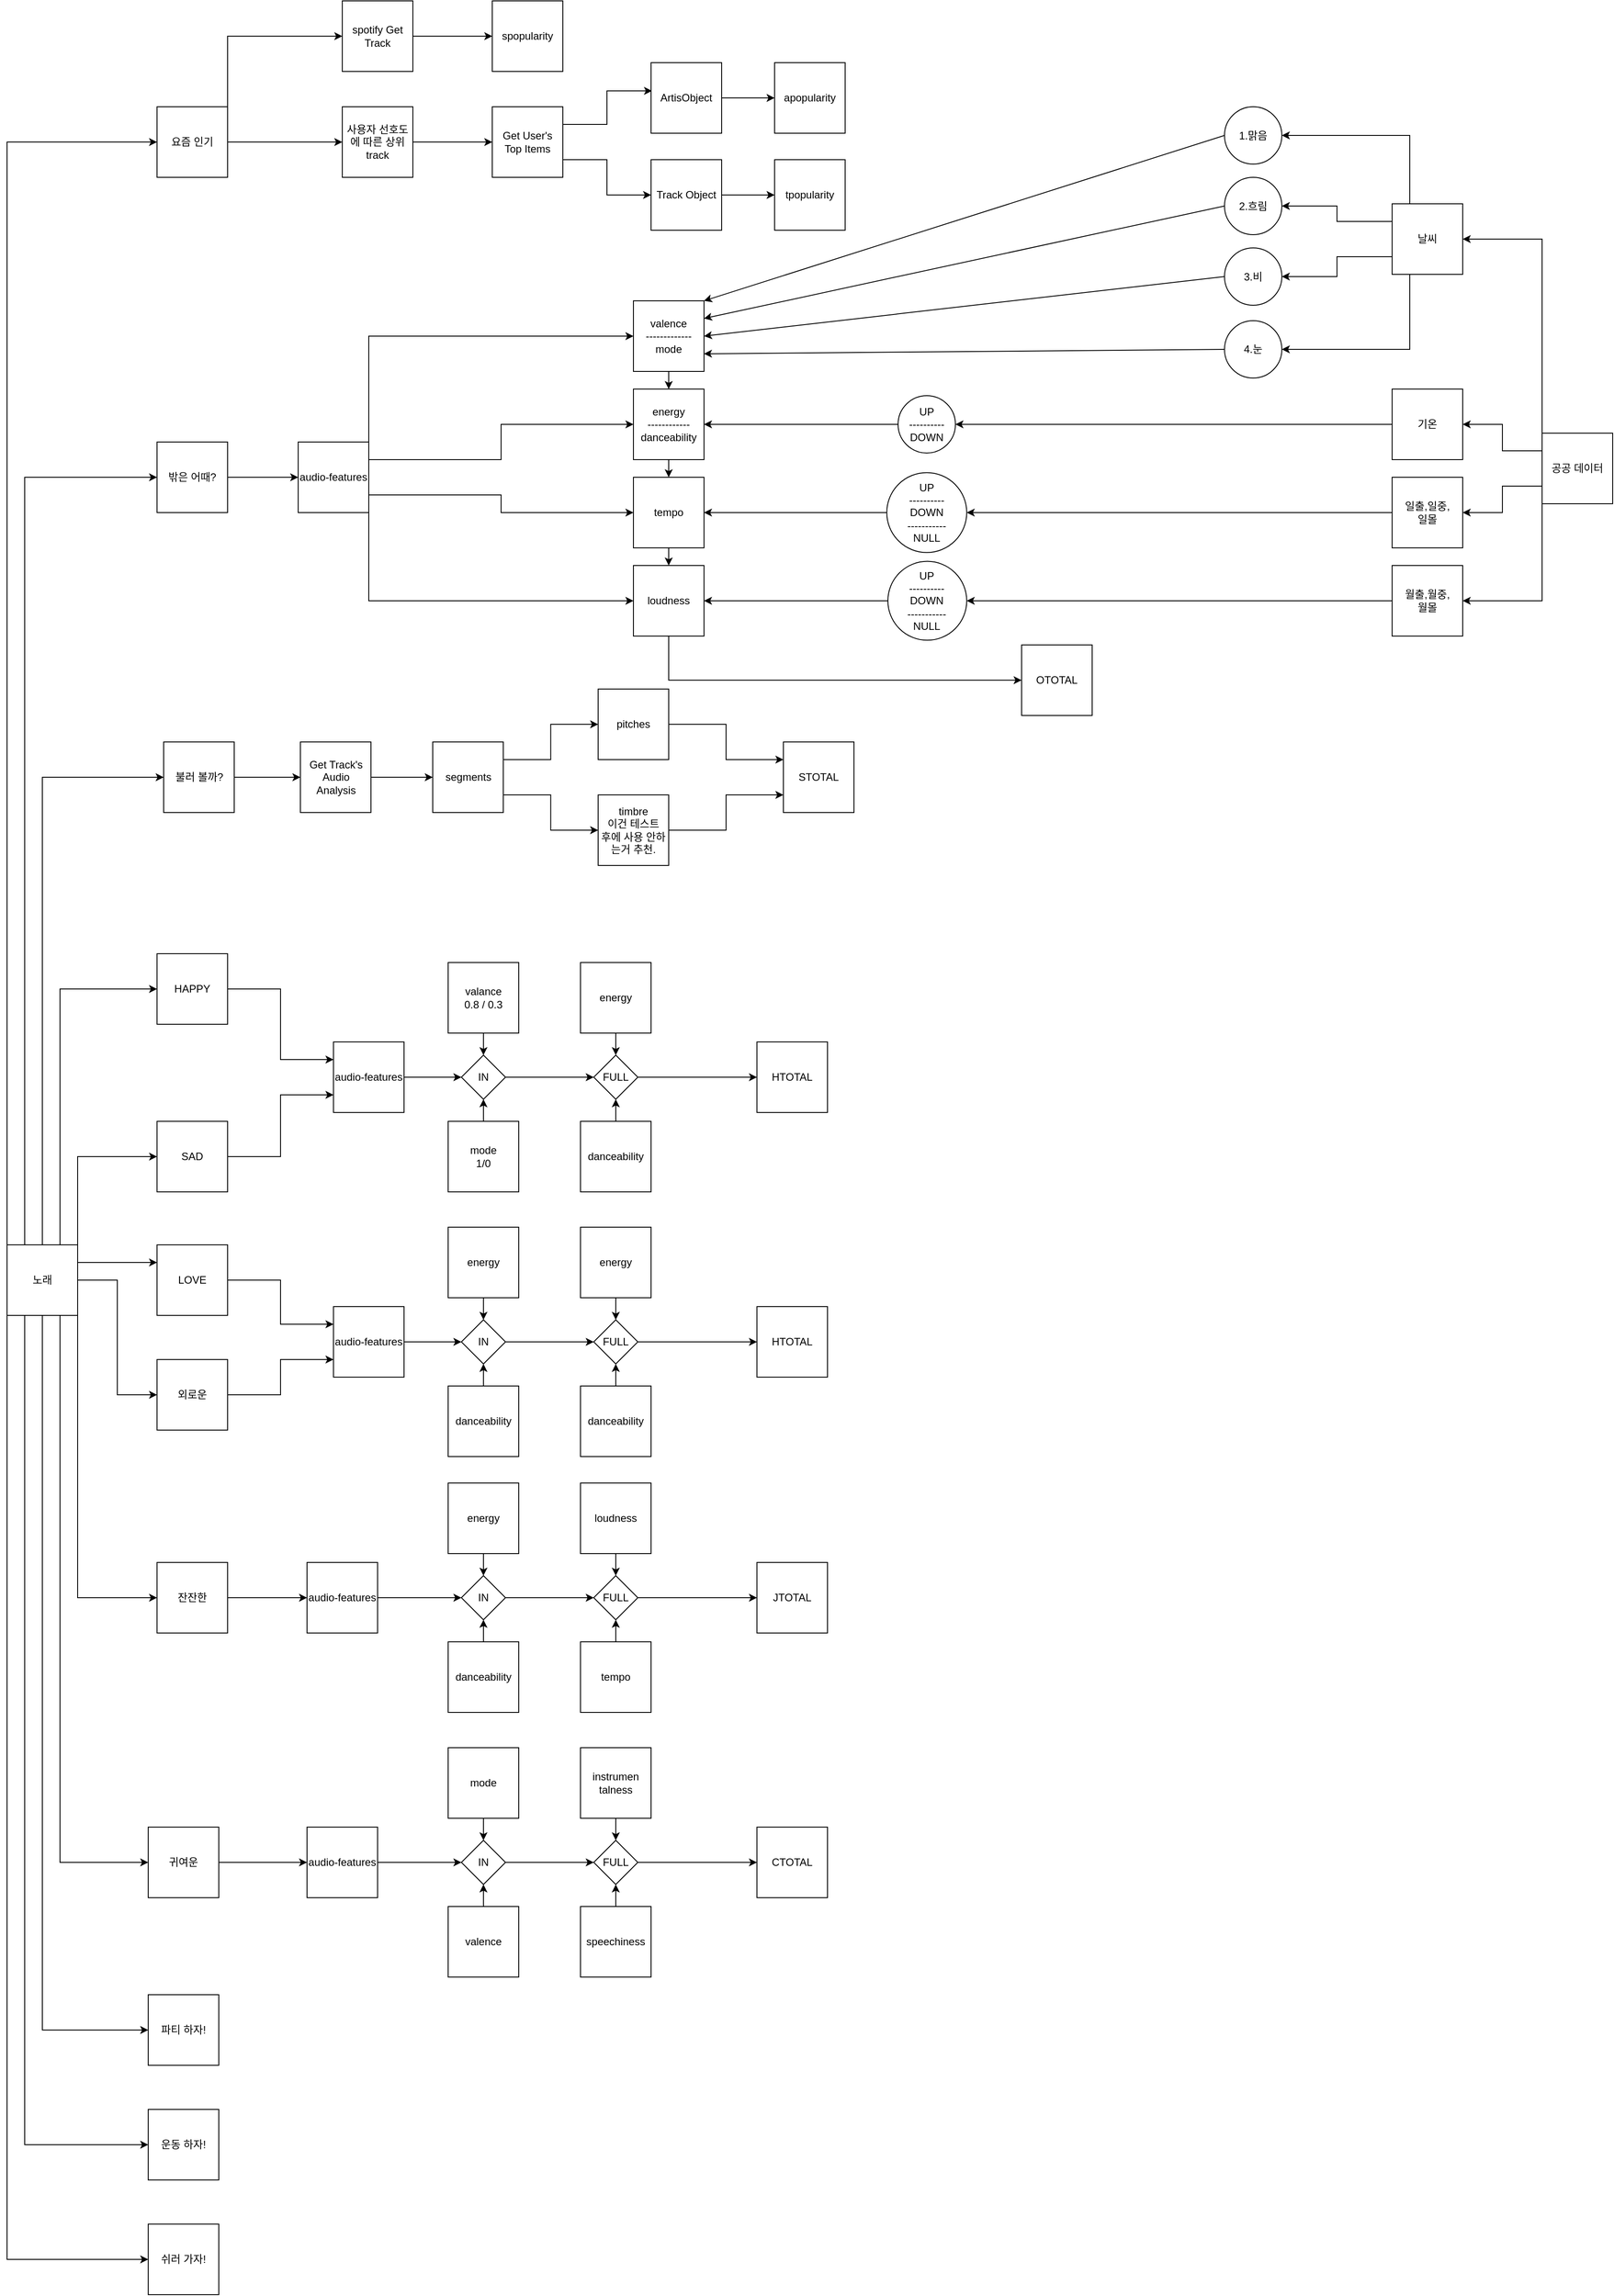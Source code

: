 <mxfile version="21.2.1" type="device">
  <diagram name="페이지-1" id="4VKI3FWt3FUXycae26qv">
    <mxGraphModel dx="1303" dy="900" grid="1" gridSize="10" guides="1" tooltips="1" connect="1" arrows="1" fold="1" page="1" pageScale="1" pageWidth="2339" pageHeight="3300" math="0" shadow="0">
      <root>
        <mxCell id="0" />
        <mxCell id="1" parent="0" />
        <mxCell id="K_3EB38ikw6anOw7ejb6-409" style="edgeStyle=orthogonalEdgeStyle;rounded=0;orthogonalLoop=1;jettySize=auto;html=1;exitX=1;exitY=0;exitDx=0;exitDy=0;entryX=0;entryY=0.5;entryDx=0;entryDy=0;" parent="1" source="K_3EB38ikw6anOw7ejb6-1" target="K_3EB38ikw6anOw7ejb6-407" edge="1">
          <mxGeometry relative="1" as="geometry" />
        </mxCell>
        <mxCell id="K_3EB38ikw6anOw7ejb6-417" style="edgeStyle=orthogonalEdgeStyle;rounded=0;orthogonalLoop=1;jettySize=auto;html=1;exitX=1;exitY=0.5;exitDx=0;exitDy=0;entryX=0;entryY=0.5;entryDx=0;entryDy=0;" parent="1" source="K_3EB38ikw6anOw7ejb6-1" target="K_3EB38ikw6anOw7ejb6-416" edge="1">
          <mxGeometry relative="1" as="geometry" />
        </mxCell>
        <mxCell id="K_3EB38ikw6anOw7ejb6-1" value="요즘 인기" style="whiteSpace=wrap;html=1;aspect=fixed;" parent="1" vertex="1">
          <mxGeometry x="220" y="350" width="80" height="80" as="geometry" />
        </mxCell>
        <mxCell id="K_3EB38ikw6anOw7ejb6-394" style="edgeStyle=orthogonalEdgeStyle;rounded=0;orthogonalLoop=1;jettySize=auto;html=1;exitX=0.25;exitY=0;exitDx=0;exitDy=0;entryX=0;entryY=0.5;entryDx=0;entryDy=0;" parent="1" source="K_3EB38ikw6anOw7ejb6-2" target="K_3EB38ikw6anOw7ejb6-3" edge="1">
          <mxGeometry relative="1" as="geometry" />
        </mxCell>
        <mxCell id="K_3EB38ikw6anOw7ejb6-395" style="edgeStyle=orthogonalEdgeStyle;rounded=0;orthogonalLoop=1;jettySize=auto;html=1;exitX=0.5;exitY=0;exitDx=0;exitDy=0;entryX=0;entryY=0.5;entryDx=0;entryDy=0;" parent="1" source="K_3EB38ikw6anOw7ejb6-2" target="K_3EB38ikw6anOw7ejb6-4" edge="1">
          <mxGeometry relative="1" as="geometry" />
        </mxCell>
        <mxCell id="K_3EB38ikw6anOw7ejb6-396" style="edgeStyle=orthogonalEdgeStyle;rounded=0;orthogonalLoop=1;jettySize=auto;html=1;exitX=0.75;exitY=0;exitDx=0;exitDy=0;entryX=0;entryY=0.5;entryDx=0;entryDy=0;" parent="1" source="K_3EB38ikw6anOw7ejb6-2" target="K_3EB38ikw6anOw7ejb6-5" edge="1">
          <mxGeometry relative="1" as="geometry" />
        </mxCell>
        <mxCell id="K_3EB38ikw6anOw7ejb6-397" style="edgeStyle=orthogonalEdgeStyle;rounded=0;orthogonalLoop=1;jettySize=auto;html=1;exitX=1;exitY=0;exitDx=0;exitDy=0;entryX=0;entryY=0.5;entryDx=0;entryDy=0;" parent="1" source="K_3EB38ikw6anOw7ejb6-2" target="K_3EB38ikw6anOw7ejb6-6" edge="1">
          <mxGeometry relative="1" as="geometry" />
        </mxCell>
        <mxCell id="K_3EB38ikw6anOw7ejb6-399" style="edgeStyle=orthogonalEdgeStyle;rounded=0;orthogonalLoop=1;jettySize=auto;html=1;exitX=1;exitY=0.25;exitDx=0;exitDy=0;entryX=0;entryY=0.25;entryDx=0;entryDy=0;" parent="1" source="K_3EB38ikw6anOw7ejb6-2" target="K_3EB38ikw6anOw7ejb6-7" edge="1">
          <mxGeometry relative="1" as="geometry" />
        </mxCell>
        <mxCell id="K_3EB38ikw6anOw7ejb6-400" style="edgeStyle=orthogonalEdgeStyle;rounded=0;orthogonalLoop=1;jettySize=auto;html=1;exitX=1;exitY=0.5;exitDx=0;exitDy=0;entryX=0;entryY=0.5;entryDx=0;entryDy=0;" parent="1" source="K_3EB38ikw6anOw7ejb6-2" target="K_3EB38ikw6anOw7ejb6-387" edge="1">
          <mxGeometry relative="1" as="geometry" />
        </mxCell>
        <mxCell id="K_3EB38ikw6anOw7ejb6-402" style="edgeStyle=orthogonalEdgeStyle;rounded=0;orthogonalLoop=1;jettySize=auto;html=1;exitX=1;exitY=1;exitDx=0;exitDy=0;entryX=0;entryY=0.5;entryDx=0;entryDy=0;" parent="1" source="K_3EB38ikw6anOw7ejb6-2" target="K_3EB38ikw6anOw7ejb6-388" edge="1">
          <mxGeometry relative="1" as="geometry" />
        </mxCell>
        <mxCell id="K_3EB38ikw6anOw7ejb6-403" style="edgeStyle=orthogonalEdgeStyle;rounded=0;orthogonalLoop=1;jettySize=auto;html=1;exitX=0.75;exitY=1;exitDx=0;exitDy=0;entryX=0;entryY=0.5;entryDx=0;entryDy=0;" parent="1" source="K_3EB38ikw6anOw7ejb6-2" target="K_3EB38ikw6anOw7ejb6-389" edge="1">
          <mxGeometry relative="1" as="geometry" />
        </mxCell>
        <mxCell id="K_3EB38ikw6anOw7ejb6-404" style="edgeStyle=orthogonalEdgeStyle;rounded=0;orthogonalLoop=1;jettySize=auto;html=1;exitX=0.5;exitY=1;exitDx=0;exitDy=0;entryX=0;entryY=0.5;entryDx=0;entryDy=0;" parent="1" source="K_3EB38ikw6anOw7ejb6-2" target="K_3EB38ikw6anOw7ejb6-390" edge="1">
          <mxGeometry relative="1" as="geometry" />
        </mxCell>
        <mxCell id="K_3EB38ikw6anOw7ejb6-405" style="edgeStyle=orthogonalEdgeStyle;rounded=0;orthogonalLoop=1;jettySize=auto;html=1;exitX=0.25;exitY=1;exitDx=0;exitDy=0;entryX=0;entryY=0.5;entryDx=0;entryDy=0;" parent="1" source="K_3EB38ikw6anOw7ejb6-2" target="K_3EB38ikw6anOw7ejb6-391" edge="1">
          <mxGeometry relative="1" as="geometry" />
        </mxCell>
        <mxCell id="K_3EB38ikw6anOw7ejb6-406" style="edgeStyle=orthogonalEdgeStyle;rounded=0;orthogonalLoop=1;jettySize=auto;html=1;exitX=0;exitY=1;exitDx=0;exitDy=0;entryX=0;entryY=0.5;entryDx=0;entryDy=0;" parent="1" source="K_3EB38ikw6anOw7ejb6-2" target="K_3EB38ikw6anOw7ejb6-392" edge="1">
          <mxGeometry relative="1" as="geometry" />
        </mxCell>
        <mxCell id="K_3EB38ikw6anOw7ejb6-426" style="edgeStyle=orthogonalEdgeStyle;rounded=0;orthogonalLoop=1;jettySize=auto;html=1;exitX=0;exitY=0;exitDx=0;exitDy=0;entryX=0;entryY=0.5;entryDx=0;entryDy=0;" parent="1" source="K_3EB38ikw6anOw7ejb6-2" target="K_3EB38ikw6anOw7ejb6-1" edge="1">
          <mxGeometry relative="1" as="geometry" />
        </mxCell>
        <mxCell id="K_3EB38ikw6anOw7ejb6-2" value="노래" style="whiteSpace=wrap;html=1;aspect=fixed;" parent="1" vertex="1">
          <mxGeometry x="50" y="1640" width="80" height="80" as="geometry" />
        </mxCell>
        <mxCell id="K_3EB38ikw6anOw7ejb6-483" style="edgeStyle=none;shape=connector;rounded=0;orthogonalLoop=1;jettySize=auto;html=1;exitX=1;exitY=0.5;exitDx=0;exitDy=0;entryX=0;entryY=0.5;entryDx=0;entryDy=0;labelBackgroundColor=default;strokeColor=default;fontFamily=Helvetica;fontSize=11;fontColor=default;endArrow=classic;" parent="1" source="K_3EB38ikw6anOw7ejb6-3" target="K_3EB38ikw6anOw7ejb6-482" edge="1">
          <mxGeometry relative="1" as="geometry" />
        </mxCell>
        <mxCell id="K_3EB38ikw6anOw7ejb6-3" value="밖은 어때?" style="whiteSpace=wrap;html=1;aspect=fixed;" parent="1" vertex="1">
          <mxGeometry x="220" y="730" width="80" height="80" as="geometry" />
        </mxCell>
        <mxCell id="zzbNl9x84gxo3bqlk7Vu-10" style="edgeStyle=orthogonalEdgeStyle;rounded=0;orthogonalLoop=1;jettySize=auto;html=1;exitX=1;exitY=0.5;exitDx=0;exitDy=0;entryX=0;entryY=0.5;entryDx=0;entryDy=0;" edge="1" parent="1" source="K_3EB38ikw6anOw7ejb6-4" target="zzbNl9x84gxo3bqlk7Vu-9">
          <mxGeometry relative="1" as="geometry" />
        </mxCell>
        <mxCell id="K_3EB38ikw6anOw7ejb6-4" value="불러 볼까?" style="whiteSpace=wrap;html=1;aspect=fixed;" parent="1" vertex="1">
          <mxGeometry x="227.5" y="1070" width="80" height="80" as="geometry" />
        </mxCell>
        <mxCell id="zzbNl9x84gxo3bqlk7Vu-22" style="edgeStyle=orthogonalEdgeStyle;rounded=0;orthogonalLoop=1;jettySize=auto;html=1;exitX=1;exitY=0.5;exitDx=0;exitDy=0;entryX=0;entryY=0.25;entryDx=0;entryDy=0;" edge="1" parent="1" source="K_3EB38ikw6anOw7ejb6-5" target="zzbNl9x84gxo3bqlk7Vu-17">
          <mxGeometry relative="1" as="geometry" />
        </mxCell>
        <mxCell id="K_3EB38ikw6anOw7ejb6-5" value="HAPPY" style="whiteSpace=wrap;html=1;aspect=fixed;" parent="1" vertex="1">
          <mxGeometry x="220" y="1310" width="80" height="80" as="geometry" />
        </mxCell>
        <mxCell id="zzbNl9x84gxo3bqlk7Vu-36" style="edgeStyle=orthogonalEdgeStyle;rounded=0;orthogonalLoop=1;jettySize=auto;html=1;exitX=1;exitY=0.5;exitDx=0;exitDy=0;entryX=0;entryY=0.75;entryDx=0;entryDy=0;" edge="1" parent="1" source="K_3EB38ikw6anOw7ejb6-6" target="zzbNl9x84gxo3bqlk7Vu-17">
          <mxGeometry relative="1" as="geometry" />
        </mxCell>
        <mxCell id="K_3EB38ikw6anOw7ejb6-6" value="SAD" style="whiteSpace=wrap;html=1;aspect=fixed;" parent="1" vertex="1">
          <mxGeometry x="220" y="1500" width="80" height="80" as="geometry" />
        </mxCell>
        <mxCell id="zzbNl9x84gxo3bqlk7Vu-68" style="edgeStyle=orthogonalEdgeStyle;rounded=0;orthogonalLoop=1;jettySize=auto;html=1;exitX=1;exitY=0.5;exitDx=0;exitDy=0;entryX=0;entryY=0.25;entryDx=0;entryDy=0;" edge="1" parent="1" source="K_3EB38ikw6anOw7ejb6-7" target="zzbNl9x84gxo3bqlk7Vu-54">
          <mxGeometry relative="1" as="geometry" />
        </mxCell>
        <mxCell id="K_3EB38ikw6anOw7ejb6-7" value="LOVE" style="whiteSpace=wrap;html=1;aspect=fixed;" parent="1" vertex="1">
          <mxGeometry x="220" y="1640" width="80" height="80" as="geometry" />
        </mxCell>
        <mxCell id="zzbNl9x84gxo3bqlk7Vu-69" style="edgeStyle=orthogonalEdgeStyle;rounded=0;orthogonalLoop=1;jettySize=auto;html=1;exitX=1;exitY=0.5;exitDx=0;exitDy=0;entryX=0;entryY=0.75;entryDx=0;entryDy=0;" edge="1" parent="1" source="K_3EB38ikw6anOw7ejb6-387" target="zzbNl9x84gxo3bqlk7Vu-54">
          <mxGeometry relative="1" as="geometry" />
        </mxCell>
        <mxCell id="K_3EB38ikw6anOw7ejb6-387" value="외로운" style="whiteSpace=wrap;html=1;aspect=fixed;" parent="1" vertex="1">
          <mxGeometry x="220" y="1770" width="80" height="80" as="geometry" />
        </mxCell>
        <mxCell id="zzbNl9x84gxo3bqlk7Vu-103" style="edgeStyle=orthogonalEdgeStyle;rounded=0;orthogonalLoop=1;jettySize=auto;html=1;exitX=1;exitY=0.5;exitDx=0;exitDy=0;entryX=0;entryY=0.5;entryDx=0;entryDy=0;" edge="1" parent="1" source="K_3EB38ikw6anOw7ejb6-388" target="zzbNl9x84gxo3bqlk7Vu-89">
          <mxGeometry relative="1" as="geometry" />
        </mxCell>
        <mxCell id="K_3EB38ikw6anOw7ejb6-388" value="잔잔한" style="whiteSpace=wrap;html=1;aspect=fixed;" parent="1" vertex="1">
          <mxGeometry x="220" y="2000" width="80" height="80" as="geometry" />
        </mxCell>
        <mxCell id="zzbNl9x84gxo3bqlk7Vu-119" style="edgeStyle=orthogonalEdgeStyle;rounded=0;orthogonalLoop=1;jettySize=auto;html=1;exitX=1;exitY=0.5;exitDx=0;exitDy=0;entryX=0;entryY=0.5;entryDx=0;entryDy=0;" edge="1" parent="1" source="K_3EB38ikw6anOw7ejb6-389" target="zzbNl9x84gxo3bqlk7Vu-105">
          <mxGeometry relative="1" as="geometry" />
        </mxCell>
        <mxCell id="K_3EB38ikw6anOw7ejb6-389" value="귀여운" style="whiteSpace=wrap;html=1;aspect=fixed;" parent="1" vertex="1">
          <mxGeometry x="210" y="2300" width="80" height="80" as="geometry" />
        </mxCell>
        <mxCell id="K_3EB38ikw6anOw7ejb6-390" value="파티 하자!" style="whiteSpace=wrap;html=1;aspect=fixed;" parent="1" vertex="1">
          <mxGeometry x="210" y="2490" width="80" height="80" as="geometry" />
        </mxCell>
        <mxCell id="K_3EB38ikw6anOw7ejb6-391" value="운동 하자!" style="whiteSpace=wrap;html=1;aspect=fixed;" parent="1" vertex="1">
          <mxGeometry x="210" y="2620" width="80" height="80" as="geometry" />
        </mxCell>
        <mxCell id="K_3EB38ikw6anOw7ejb6-392" value="쉬러 가자!" style="whiteSpace=wrap;html=1;aspect=fixed;" parent="1" vertex="1">
          <mxGeometry x="210" y="2750" width="80" height="80" as="geometry" />
        </mxCell>
        <mxCell id="K_3EB38ikw6anOw7ejb6-412" style="edgeStyle=orthogonalEdgeStyle;rounded=0;orthogonalLoop=1;jettySize=auto;html=1;exitX=1;exitY=0.5;exitDx=0;exitDy=0;entryX=0;entryY=0.5;entryDx=0;entryDy=0;" parent="1" source="K_3EB38ikw6anOw7ejb6-407" target="K_3EB38ikw6anOw7ejb6-411" edge="1">
          <mxGeometry relative="1" as="geometry" />
        </mxCell>
        <mxCell id="K_3EB38ikw6anOw7ejb6-407" value="spotify Get Track" style="whiteSpace=wrap;html=1;aspect=fixed;" parent="1" vertex="1">
          <mxGeometry x="430" y="230" width="80" height="80" as="geometry" />
        </mxCell>
        <mxCell id="K_3EB38ikw6anOw7ejb6-411" value="spopularity" style="whiteSpace=wrap;html=1;aspect=fixed;" parent="1" vertex="1">
          <mxGeometry x="600" y="230" width="80" height="80" as="geometry" />
        </mxCell>
        <mxCell id="K_3EB38ikw6anOw7ejb6-420" style="edgeStyle=orthogonalEdgeStyle;rounded=0;orthogonalLoop=1;jettySize=auto;html=1;exitX=1;exitY=0.25;exitDx=0;exitDy=0;entryX=0.013;entryY=0.4;entryDx=0;entryDy=0;entryPerimeter=0;" parent="1" source="K_3EB38ikw6anOw7ejb6-414" target="K_3EB38ikw6anOw7ejb6-419" edge="1">
          <mxGeometry relative="1" as="geometry" />
        </mxCell>
        <mxCell id="K_3EB38ikw6anOw7ejb6-421" style="edgeStyle=orthogonalEdgeStyle;rounded=0;orthogonalLoop=1;jettySize=auto;html=1;exitX=1;exitY=0.75;exitDx=0;exitDy=0;entryX=0;entryY=0.5;entryDx=0;entryDy=0;" parent="1" source="K_3EB38ikw6anOw7ejb6-414" target="K_3EB38ikw6anOw7ejb6-415" edge="1">
          <mxGeometry relative="1" as="geometry" />
        </mxCell>
        <mxCell id="K_3EB38ikw6anOw7ejb6-414" value="Get User&#39;s Top Items" style="whiteSpace=wrap;html=1;aspect=fixed;" parent="1" vertex="1">
          <mxGeometry x="600" y="350" width="80" height="80" as="geometry" />
        </mxCell>
        <mxCell id="K_3EB38ikw6anOw7ejb6-425" style="edgeStyle=orthogonalEdgeStyle;rounded=0;orthogonalLoop=1;jettySize=auto;html=1;exitX=1;exitY=0.5;exitDx=0;exitDy=0;entryX=0;entryY=0.5;entryDx=0;entryDy=0;" parent="1" source="K_3EB38ikw6anOw7ejb6-415" target="K_3EB38ikw6anOw7ejb6-423" edge="1">
          <mxGeometry relative="1" as="geometry" />
        </mxCell>
        <mxCell id="K_3EB38ikw6anOw7ejb6-415" value="Track Object" style="whiteSpace=wrap;html=1;aspect=fixed;" parent="1" vertex="1">
          <mxGeometry x="780" y="410" width="80" height="80" as="geometry" />
        </mxCell>
        <mxCell id="K_3EB38ikw6anOw7ejb6-418" style="edgeStyle=orthogonalEdgeStyle;rounded=0;orthogonalLoop=1;jettySize=auto;html=1;exitX=1;exitY=0.5;exitDx=0;exitDy=0;entryX=0;entryY=0.5;entryDx=0;entryDy=0;" parent="1" source="K_3EB38ikw6anOw7ejb6-416" target="K_3EB38ikw6anOw7ejb6-414" edge="1">
          <mxGeometry relative="1" as="geometry" />
        </mxCell>
        <mxCell id="K_3EB38ikw6anOw7ejb6-416" value="사용자 선호도에 따른 상위 track" style="whiteSpace=wrap;html=1;aspect=fixed;" parent="1" vertex="1">
          <mxGeometry x="430" y="350" width="80" height="80" as="geometry" />
        </mxCell>
        <mxCell id="K_3EB38ikw6anOw7ejb6-424" style="edgeStyle=orthogonalEdgeStyle;rounded=0;orthogonalLoop=1;jettySize=auto;html=1;exitX=1;exitY=0.5;exitDx=0;exitDy=0;entryX=0;entryY=0.5;entryDx=0;entryDy=0;" parent="1" source="K_3EB38ikw6anOw7ejb6-419" target="K_3EB38ikw6anOw7ejb6-422" edge="1">
          <mxGeometry relative="1" as="geometry" />
        </mxCell>
        <mxCell id="K_3EB38ikw6anOw7ejb6-419" value="ArtisObject" style="whiteSpace=wrap;html=1;aspect=fixed;" parent="1" vertex="1">
          <mxGeometry x="780" y="300" width="80" height="80" as="geometry" />
        </mxCell>
        <mxCell id="K_3EB38ikw6anOw7ejb6-422" value="apopularity" style="whiteSpace=wrap;html=1;aspect=fixed;" parent="1" vertex="1">
          <mxGeometry x="920" y="300" width="80" height="80" as="geometry" />
        </mxCell>
        <mxCell id="K_3EB38ikw6anOw7ejb6-423" value="tpopularity" style="whiteSpace=wrap;html=1;aspect=fixed;" parent="1" vertex="1">
          <mxGeometry x="920" y="410" width="80" height="80" as="geometry" />
        </mxCell>
        <mxCell id="K_3EB38ikw6anOw7ejb6-464" style="rounded=0;orthogonalLoop=1;jettySize=auto;html=1;exitX=0;exitY=0.25;exitDx=0;exitDy=0;entryX=1;entryY=0.5;entryDx=0;entryDy=0;strokeColor=none;" parent="1" source="K_3EB38ikw6anOw7ejb6-433" edge="1">
          <mxGeometry relative="1" as="geometry">
            <mxPoint x="1125.0" y="610" as="targetPoint" />
          </mxGeometry>
        </mxCell>
        <mxCell id="K_3EB38ikw6anOw7ejb6-518" style="edgeStyle=orthogonalEdgeStyle;shape=connector;rounded=0;orthogonalLoop=1;jettySize=auto;html=1;exitX=0.25;exitY=0;exitDx=0;exitDy=0;entryX=1;entryY=0.5;entryDx=0;entryDy=0;labelBackgroundColor=default;strokeColor=default;fontFamily=Helvetica;fontSize=11;fontColor=default;endArrow=classic;" parent="1" source="K_3EB38ikw6anOw7ejb6-433" target="K_3EB38ikw6anOw7ejb6-516" edge="1">
          <mxGeometry relative="1" as="geometry" />
        </mxCell>
        <mxCell id="K_3EB38ikw6anOw7ejb6-519" style="edgeStyle=orthogonalEdgeStyle;shape=connector;rounded=0;orthogonalLoop=1;jettySize=auto;html=1;exitX=0;exitY=0.25;exitDx=0;exitDy=0;entryX=1;entryY=0.5;entryDx=0;entryDy=0;labelBackgroundColor=default;strokeColor=default;fontFamily=Helvetica;fontSize=11;fontColor=default;endArrow=classic;" parent="1" source="K_3EB38ikw6anOw7ejb6-433" target="K_3EB38ikw6anOw7ejb6-517" edge="1">
          <mxGeometry relative="1" as="geometry" />
        </mxCell>
        <mxCell id="K_3EB38ikw6anOw7ejb6-520" style="edgeStyle=orthogonalEdgeStyle;shape=connector;rounded=0;orthogonalLoop=1;jettySize=auto;html=1;exitX=0;exitY=0.75;exitDx=0;exitDy=0;entryX=1;entryY=0.5;entryDx=0;entryDy=0;labelBackgroundColor=default;strokeColor=default;fontFamily=Helvetica;fontSize=11;fontColor=default;endArrow=classic;" parent="1" source="K_3EB38ikw6anOw7ejb6-433" target="K_3EB38ikw6anOw7ejb6-515" edge="1">
          <mxGeometry relative="1" as="geometry" />
        </mxCell>
        <mxCell id="K_3EB38ikw6anOw7ejb6-521" style="edgeStyle=orthogonalEdgeStyle;shape=connector;rounded=0;orthogonalLoop=1;jettySize=auto;html=1;exitX=0.25;exitY=1;exitDx=0;exitDy=0;entryX=1;entryY=0.5;entryDx=0;entryDy=0;labelBackgroundColor=default;strokeColor=default;fontFamily=Helvetica;fontSize=11;fontColor=default;endArrow=classic;" parent="1" source="K_3EB38ikw6anOw7ejb6-433" target="K_3EB38ikw6anOw7ejb6-514" edge="1">
          <mxGeometry relative="1" as="geometry" />
        </mxCell>
        <mxCell id="K_3EB38ikw6anOw7ejb6-433" value="날씨" style="whiteSpace=wrap;html=1;aspect=fixed;" parent="1" vertex="1">
          <mxGeometry x="1620" y="460" width="80" height="80" as="geometry" />
        </mxCell>
        <mxCell id="K_3EB38ikw6anOw7ejb6-478" style="edgeStyle=none;shape=connector;rounded=0;orthogonalLoop=1;jettySize=auto;html=1;exitX=0;exitY=0.5;exitDx=0;exitDy=0;entryX=1;entryY=0.5;entryDx=0;entryDy=0;labelBackgroundColor=default;strokeColor=default;fontFamily=Helvetica;fontSize=11;fontColor=default;endArrow=classic;" parent="1" source="K_3EB38ikw6anOw7ejb6-434" target="K_3EB38ikw6anOw7ejb6-475" edge="1">
          <mxGeometry relative="1" as="geometry" />
        </mxCell>
        <mxCell id="K_3EB38ikw6anOw7ejb6-434" value="일출,일중,&lt;br&gt;일몰" style="whiteSpace=wrap;html=1;aspect=fixed;" parent="1" vertex="1">
          <mxGeometry x="1620" y="770" width="80" height="80" as="geometry" />
        </mxCell>
        <mxCell id="K_3EB38ikw6anOw7ejb6-477" style="edgeStyle=none;shape=connector;rounded=0;orthogonalLoop=1;jettySize=auto;html=1;exitX=0;exitY=0.5;exitDx=0;exitDy=0;entryX=1;entryY=0.5;entryDx=0;entryDy=0;labelBackgroundColor=default;strokeColor=default;fontFamily=Helvetica;fontSize=11;fontColor=default;endArrow=classic;" parent="1" source="K_3EB38ikw6anOw7ejb6-437" target="K_3EB38ikw6anOw7ejb6-474" edge="1">
          <mxGeometry relative="1" as="geometry" />
        </mxCell>
        <mxCell id="K_3EB38ikw6anOw7ejb6-437" value="기온" style="whiteSpace=wrap;html=1;aspect=fixed;" parent="1" vertex="1">
          <mxGeometry x="1620" y="670" width="80" height="80" as="geometry" />
        </mxCell>
        <mxCell id="K_3EB38ikw6anOw7ejb6-532" style="edgeStyle=none;shape=connector;rounded=0;orthogonalLoop=1;jettySize=auto;html=1;exitX=0;exitY=0.5;exitDx=0;exitDy=0;entryX=1;entryY=0.5;entryDx=0;entryDy=0;labelBackgroundColor=default;strokeColor=default;fontFamily=Helvetica;fontSize=11;fontColor=default;endArrow=classic;" parent="1" source="K_3EB38ikw6anOw7ejb6-438" target="K_3EB38ikw6anOw7ejb6-531" edge="1">
          <mxGeometry relative="1" as="geometry" />
        </mxCell>
        <mxCell id="K_3EB38ikw6anOw7ejb6-438" value="월출,월중,&lt;br&gt;월몰" style="whiteSpace=wrap;html=1;aspect=fixed;" parent="1" vertex="1">
          <mxGeometry x="1620" y="870" width="80" height="80" as="geometry" />
        </mxCell>
        <mxCell id="K_3EB38ikw6anOw7ejb6-451" style="edgeStyle=orthogonalEdgeStyle;rounded=0;orthogonalLoop=1;jettySize=auto;html=1;exitX=0;exitY=0;exitDx=0;exitDy=0;entryX=1;entryY=0.5;entryDx=0;entryDy=0;" parent="1" source="K_3EB38ikw6anOw7ejb6-450" target="K_3EB38ikw6anOw7ejb6-433" edge="1">
          <mxGeometry relative="1" as="geometry" />
        </mxCell>
        <mxCell id="K_3EB38ikw6anOw7ejb6-452" style="edgeStyle=orthogonalEdgeStyle;rounded=0;orthogonalLoop=1;jettySize=auto;html=1;exitX=0;exitY=0.25;exitDx=0;exitDy=0;entryX=1;entryY=0.5;entryDx=0;entryDy=0;" parent="1" source="K_3EB38ikw6anOw7ejb6-450" target="K_3EB38ikw6anOw7ejb6-437" edge="1">
          <mxGeometry relative="1" as="geometry" />
        </mxCell>
        <mxCell id="K_3EB38ikw6anOw7ejb6-453" style="edgeStyle=orthogonalEdgeStyle;rounded=0;orthogonalLoop=1;jettySize=auto;html=1;exitX=0;exitY=0.75;exitDx=0;exitDy=0;entryX=1;entryY=0.5;entryDx=0;entryDy=0;" parent="1" source="K_3EB38ikw6anOw7ejb6-450" target="K_3EB38ikw6anOw7ejb6-434" edge="1">
          <mxGeometry relative="1" as="geometry" />
        </mxCell>
        <mxCell id="K_3EB38ikw6anOw7ejb6-454" style="edgeStyle=orthogonalEdgeStyle;rounded=0;orthogonalLoop=1;jettySize=auto;html=1;exitX=0;exitY=1;exitDx=0;exitDy=0;entryX=1;entryY=0.5;entryDx=0;entryDy=0;" parent="1" source="K_3EB38ikw6anOw7ejb6-450" target="K_3EB38ikw6anOw7ejb6-438" edge="1">
          <mxGeometry relative="1" as="geometry" />
        </mxCell>
        <mxCell id="K_3EB38ikw6anOw7ejb6-450" value="공공 데이터" style="whiteSpace=wrap;html=1;aspect=fixed;" parent="1" vertex="1">
          <mxGeometry x="1790" y="720" width="80" height="80" as="geometry" />
        </mxCell>
        <mxCell id="K_3EB38ikw6anOw7ejb6-509" style="edgeStyle=orthogonalEdgeStyle;shape=connector;rounded=0;orthogonalLoop=1;jettySize=auto;html=1;exitX=0;exitY=0.5;exitDx=0;exitDy=0;entryX=1;entryY=0.5;entryDx=0;entryDy=0;labelBackgroundColor=default;strokeColor=default;fontFamily=Helvetica;fontSize=11;fontColor=default;endArrow=classic;" parent="1" source="K_3EB38ikw6anOw7ejb6-474" target="K_3EB38ikw6anOw7ejb6-486" edge="1">
          <mxGeometry relative="1" as="geometry" />
        </mxCell>
        <mxCell id="K_3EB38ikw6anOw7ejb6-474" value="UP&lt;br&gt;----------&lt;br&gt;DOWN" style="ellipse;whiteSpace=wrap;html=1;aspect=fixed;" parent="1" vertex="1">
          <mxGeometry x="1060" y="677.5" width="65" height="65" as="geometry" />
        </mxCell>
        <mxCell id="K_3EB38ikw6anOw7ejb6-510" style="edgeStyle=orthogonalEdgeStyle;shape=connector;rounded=0;orthogonalLoop=1;jettySize=auto;html=1;exitX=0;exitY=0.5;exitDx=0;exitDy=0;entryX=1;entryY=0.5;entryDx=0;entryDy=0;labelBackgroundColor=default;strokeColor=default;fontFamily=Helvetica;fontSize=11;fontColor=default;endArrow=classic;" parent="1" source="K_3EB38ikw6anOw7ejb6-475" target="K_3EB38ikw6anOw7ejb6-487" edge="1">
          <mxGeometry relative="1" as="geometry" />
        </mxCell>
        <mxCell id="K_3EB38ikw6anOw7ejb6-475" value="UP&lt;br&gt;----------&lt;br&gt;DOWN&lt;br&gt;-----------&lt;br&gt;NULL" style="ellipse;whiteSpace=wrap;html=1;aspect=fixed;" parent="1" vertex="1">
          <mxGeometry x="1047.19" y="764.69" width="90.62" height="90.62" as="geometry" />
        </mxCell>
        <mxCell id="K_3EB38ikw6anOw7ejb6-500" style="edgeStyle=orthogonalEdgeStyle;shape=connector;rounded=0;orthogonalLoop=1;jettySize=auto;html=1;exitX=1;exitY=0;exitDx=0;exitDy=0;entryX=0;entryY=0.5;entryDx=0;entryDy=0;labelBackgroundColor=default;strokeColor=default;fontFamily=Helvetica;fontSize=11;fontColor=default;endArrow=classic;" parent="1" source="K_3EB38ikw6anOw7ejb6-482" target="K_3EB38ikw6anOw7ejb6-485" edge="1">
          <mxGeometry relative="1" as="geometry" />
        </mxCell>
        <mxCell id="K_3EB38ikw6anOw7ejb6-501" style="edgeStyle=orthogonalEdgeStyle;shape=connector;rounded=0;orthogonalLoop=1;jettySize=auto;html=1;exitX=1;exitY=0.25;exitDx=0;exitDy=0;entryX=0;entryY=0.5;entryDx=0;entryDy=0;labelBackgroundColor=default;strokeColor=default;fontFamily=Helvetica;fontSize=11;fontColor=default;endArrow=classic;" parent="1" source="K_3EB38ikw6anOw7ejb6-482" target="K_3EB38ikw6anOw7ejb6-486" edge="1">
          <mxGeometry relative="1" as="geometry" />
        </mxCell>
        <mxCell id="K_3EB38ikw6anOw7ejb6-502" style="edgeStyle=orthogonalEdgeStyle;shape=connector;rounded=0;orthogonalLoop=1;jettySize=auto;html=1;exitX=1;exitY=0.75;exitDx=0;exitDy=0;entryX=0;entryY=0.5;entryDx=0;entryDy=0;labelBackgroundColor=default;strokeColor=default;fontFamily=Helvetica;fontSize=11;fontColor=default;endArrow=classic;" parent="1" source="K_3EB38ikw6anOw7ejb6-482" target="K_3EB38ikw6anOw7ejb6-487" edge="1">
          <mxGeometry relative="1" as="geometry" />
        </mxCell>
        <mxCell id="K_3EB38ikw6anOw7ejb6-503" style="edgeStyle=orthogonalEdgeStyle;shape=connector;rounded=0;orthogonalLoop=1;jettySize=auto;html=1;exitX=1;exitY=1;exitDx=0;exitDy=0;entryX=0;entryY=0.5;entryDx=0;entryDy=0;labelBackgroundColor=default;strokeColor=default;fontFamily=Helvetica;fontSize=11;fontColor=default;endArrow=classic;" parent="1" source="K_3EB38ikw6anOw7ejb6-482" target="K_3EB38ikw6anOw7ejb6-488" edge="1">
          <mxGeometry relative="1" as="geometry" />
        </mxCell>
        <mxCell id="K_3EB38ikw6anOw7ejb6-482" value="audio-features" style="whiteSpace=wrap;html=1;aspect=fixed;" parent="1" vertex="1">
          <mxGeometry x="380" y="730" width="80" height="80" as="geometry" />
        </mxCell>
        <mxCell id="K_3EB38ikw6anOw7ejb6-504" style="edgeStyle=orthogonalEdgeStyle;shape=connector;rounded=0;orthogonalLoop=1;jettySize=auto;html=1;exitX=0.5;exitY=1;exitDx=0;exitDy=0;entryX=0.5;entryY=0;entryDx=0;entryDy=0;labelBackgroundColor=default;strokeColor=default;fontFamily=Helvetica;fontSize=11;fontColor=default;endArrow=classic;" parent="1" source="K_3EB38ikw6anOw7ejb6-485" target="K_3EB38ikw6anOw7ejb6-486" edge="1">
          <mxGeometry relative="1" as="geometry" />
        </mxCell>
        <mxCell id="K_3EB38ikw6anOw7ejb6-485" value="valence&lt;br&gt;-------------&lt;br&gt;mode" style="whiteSpace=wrap;html=1;aspect=fixed;" parent="1" vertex="1">
          <mxGeometry x="760" y="570" width="80" height="80" as="geometry" />
        </mxCell>
        <mxCell id="K_3EB38ikw6anOw7ejb6-505" style="edgeStyle=orthogonalEdgeStyle;shape=connector;rounded=0;orthogonalLoop=1;jettySize=auto;html=1;exitX=0.5;exitY=1;exitDx=0;exitDy=0;entryX=0.5;entryY=0;entryDx=0;entryDy=0;labelBackgroundColor=default;strokeColor=default;fontFamily=Helvetica;fontSize=11;fontColor=default;endArrow=classic;" parent="1" source="K_3EB38ikw6anOw7ejb6-486" target="K_3EB38ikw6anOw7ejb6-487" edge="1">
          <mxGeometry relative="1" as="geometry" />
        </mxCell>
        <mxCell id="K_3EB38ikw6anOw7ejb6-486" value="energy&lt;br&gt;------------&lt;br&gt;danceability" style="whiteSpace=wrap;html=1;aspect=fixed;" parent="1" vertex="1">
          <mxGeometry x="760" y="670" width="80" height="80" as="geometry" />
        </mxCell>
        <mxCell id="K_3EB38ikw6anOw7ejb6-506" style="edgeStyle=orthogonalEdgeStyle;shape=connector;rounded=0;orthogonalLoop=1;jettySize=auto;html=1;exitX=0.5;exitY=1;exitDx=0;exitDy=0;entryX=0.5;entryY=0;entryDx=0;entryDy=0;labelBackgroundColor=default;strokeColor=default;fontFamily=Helvetica;fontSize=11;fontColor=default;endArrow=classic;" parent="1" source="K_3EB38ikw6anOw7ejb6-487" target="K_3EB38ikw6anOw7ejb6-488" edge="1">
          <mxGeometry relative="1" as="geometry" />
        </mxCell>
        <mxCell id="K_3EB38ikw6anOw7ejb6-487" value="tempo" style="whiteSpace=wrap;html=1;aspect=fixed;" parent="1" vertex="1">
          <mxGeometry x="760" y="770" width="80" height="80" as="geometry" />
        </mxCell>
        <mxCell id="K_3EB38ikw6anOw7ejb6-507" style="edgeStyle=orthogonalEdgeStyle;shape=connector;rounded=0;orthogonalLoop=1;jettySize=auto;html=1;exitX=0.5;exitY=1;exitDx=0;exitDy=0;entryX=0;entryY=0.5;entryDx=0;entryDy=0;labelBackgroundColor=default;strokeColor=default;fontFamily=Helvetica;fontSize=11;fontColor=default;endArrow=classic;" parent="1" source="K_3EB38ikw6anOw7ejb6-488" target="K_3EB38ikw6anOw7ejb6-497" edge="1">
          <mxGeometry relative="1" as="geometry" />
        </mxCell>
        <mxCell id="K_3EB38ikw6anOw7ejb6-488" value="loudness" style="whiteSpace=wrap;html=1;aspect=fixed;" parent="1" vertex="1">
          <mxGeometry x="760" y="870" width="80" height="80" as="geometry" />
        </mxCell>
        <mxCell id="K_3EB38ikw6anOw7ejb6-497" value="OTOTAL" style="whiteSpace=wrap;html=1;aspect=fixed;" parent="1" vertex="1">
          <mxGeometry x="1200" y="960" width="80" height="80" as="geometry" />
        </mxCell>
        <mxCell id="K_3EB38ikw6anOw7ejb6-526" style="shape=connector;rounded=0;orthogonalLoop=1;jettySize=auto;html=1;exitX=0;exitY=0.5;exitDx=0;exitDy=0;entryX=1;entryY=0.75;entryDx=0;entryDy=0;labelBackgroundColor=default;strokeColor=default;fontFamily=Helvetica;fontSize=11;fontColor=default;endArrow=classic;" parent="1" source="K_3EB38ikw6anOw7ejb6-514" target="K_3EB38ikw6anOw7ejb6-485" edge="1">
          <mxGeometry relative="1" as="geometry" />
        </mxCell>
        <mxCell id="K_3EB38ikw6anOw7ejb6-514" value="4.눈" style="ellipse;whiteSpace=wrap;html=1;aspect=fixed;" parent="1" vertex="1">
          <mxGeometry x="1430" y="592.5" width="65" height="65" as="geometry" />
        </mxCell>
        <mxCell id="K_3EB38ikw6anOw7ejb6-528" style="edgeStyle=none;shape=connector;rounded=0;orthogonalLoop=1;jettySize=auto;html=1;exitX=0;exitY=0.5;exitDx=0;exitDy=0;entryX=1;entryY=0.5;entryDx=0;entryDy=0;labelBackgroundColor=default;strokeColor=default;fontFamily=Helvetica;fontSize=11;fontColor=default;endArrow=classic;" parent="1" source="K_3EB38ikw6anOw7ejb6-515" target="K_3EB38ikw6anOw7ejb6-485" edge="1">
          <mxGeometry relative="1" as="geometry" />
        </mxCell>
        <mxCell id="K_3EB38ikw6anOw7ejb6-515" value="3.비" style="ellipse;whiteSpace=wrap;html=1;aspect=fixed;" parent="1" vertex="1">
          <mxGeometry x="1430" y="510" width="65" height="65" as="geometry" />
        </mxCell>
        <mxCell id="K_3EB38ikw6anOw7ejb6-530" style="edgeStyle=none;shape=connector;rounded=0;orthogonalLoop=1;jettySize=auto;html=1;exitX=0;exitY=0.5;exitDx=0;exitDy=0;entryX=1;entryY=0;entryDx=0;entryDy=0;labelBackgroundColor=default;strokeColor=default;fontFamily=Helvetica;fontSize=11;fontColor=default;endArrow=classic;" parent="1" source="K_3EB38ikw6anOw7ejb6-516" target="K_3EB38ikw6anOw7ejb6-485" edge="1">
          <mxGeometry relative="1" as="geometry" />
        </mxCell>
        <mxCell id="K_3EB38ikw6anOw7ejb6-516" value="1.맑음" style="ellipse;whiteSpace=wrap;html=1;aspect=fixed;" parent="1" vertex="1">
          <mxGeometry x="1430" y="350" width="65" height="65" as="geometry" />
        </mxCell>
        <mxCell id="K_3EB38ikw6anOw7ejb6-529" style="edgeStyle=none;shape=connector;rounded=0;orthogonalLoop=1;jettySize=auto;html=1;exitX=0;exitY=0.5;exitDx=0;exitDy=0;entryX=1;entryY=0.25;entryDx=0;entryDy=0;labelBackgroundColor=default;strokeColor=default;fontFamily=Helvetica;fontSize=11;fontColor=default;endArrow=classic;" parent="1" source="K_3EB38ikw6anOw7ejb6-517" target="K_3EB38ikw6anOw7ejb6-485" edge="1">
          <mxGeometry relative="1" as="geometry" />
        </mxCell>
        <mxCell id="K_3EB38ikw6anOw7ejb6-517" value="2.흐림" style="ellipse;whiteSpace=wrap;html=1;aspect=fixed;" parent="1" vertex="1">
          <mxGeometry x="1430" y="430" width="65" height="65" as="geometry" />
        </mxCell>
        <mxCell id="K_3EB38ikw6anOw7ejb6-533" style="edgeStyle=none;shape=connector;rounded=0;orthogonalLoop=1;jettySize=auto;html=1;exitX=0;exitY=0.5;exitDx=0;exitDy=0;entryX=1;entryY=0.5;entryDx=0;entryDy=0;labelBackgroundColor=default;strokeColor=default;fontFamily=Helvetica;fontSize=11;fontColor=default;endArrow=classic;" parent="1" source="K_3EB38ikw6anOw7ejb6-531" target="K_3EB38ikw6anOw7ejb6-488" edge="1">
          <mxGeometry relative="1" as="geometry" />
        </mxCell>
        <mxCell id="K_3EB38ikw6anOw7ejb6-531" value="UP&lt;br&gt;----------&lt;br&gt;DOWN&lt;br&gt;-----------&lt;br&gt;NULL" style="ellipse;whiteSpace=wrap;html=1;aspect=fixed;" parent="1" vertex="1">
          <mxGeometry x="1048.44" y="865.31" width="89.37" height="89.37" as="geometry" />
        </mxCell>
        <mxCell id="zzbNl9x84gxo3bqlk7Vu-8" style="edgeStyle=orthogonalEdgeStyle;rounded=0;orthogonalLoop=1;jettySize=auto;html=1;exitX=1;exitY=0.5;exitDx=0;exitDy=0;entryX=0;entryY=0.75;entryDx=0;entryDy=0;" edge="1" parent="1" source="zzbNl9x84gxo3bqlk7Vu-1" target="zzbNl9x84gxo3bqlk7Vu-6">
          <mxGeometry relative="1" as="geometry" />
        </mxCell>
        <mxCell id="zzbNl9x84gxo3bqlk7Vu-1" value="timbre&lt;br&gt;이건 테스트&lt;br&gt;후에 사용 안하는거 추천." style="whiteSpace=wrap;html=1;aspect=fixed;" vertex="1" parent="1">
          <mxGeometry x="720" y="1130" width="80" height="80" as="geometry" />
        </mxCell>
        <mxCell id="zzbNl9x84gxo3bqlk7Vu-7" style="edgeStyle=orthogonalEdgeStyle;rounded=0;orthogonalLoop=1;jettySize=auto;html=1;exitX=1;exitY=0.5;exitDx=0;exitDy=0;entryX=0;entryY=0.25;entryDx=0;entryDy=0;" edge="1" parent="1" source="zzbNl9x84gxo3bqlk7Vu-3" target="zzbNl9x84gxo3bqlk7Vu-6">
          <mxGeometry relative="1" as="geometry" />
        </mxCell>
        <mxCell id="zzbNl9x84gxo3bqlk7Vu-3" value="pitches" style="whiteSpace=wrap;html=1;aspect=fixed;" vertex="1" parent="1">
          <mxGeometry x="720" y="1010" width="80" height="80" as="geometry" />
        </mxCell>
        <mxCell id="zzbNl9x84gxo3bqlk7Vu-6" value="STOTAL" style="whiteSpace=wrap;html=1;aspect=fixed;" vertex="1" parent="1">
          <mxGeometry x="930" y="1070" width="80" height="80" as="geometry" />
        </mxCell>
        <mxCell id="zzbNl9x84gxo3bqlk7Vu-14" style="edgeStyle=orthogonalEdgeStyle;rounded=0;orthogonalLoop=1;jettySize=auto;html=1;exitX=1;exitY=0.5;exitDx=0;exitDy=0;entryX=0;entryY=0.5;entryDx=0;entryDy=0;" edge="1" parent="1" source="zzbNl9x84gxo3bqlk7Vu-9" target="zzbNl9x84gxo3bqlk7Vu-13">
          <mxGeometry relative="1" as="geometry" />
        </mxCell>
        <mxCell id="zzbNl9x84gxo3bqlk7Vu-9" value="Get Track&#39;s Audio Analysis" style="whiteSpace=wrap;html=1;aspect=fixed;" vertex="1" parent="1">
          <mxGeometry x="382.5" y="1070" width="80" height="80" as="geometry" />
        </mxCell>
        <mxCell id="zzbNl9x84gxo3bqlk7Vu-15" style="edgeStyle=orthogonalEdgeStyle;rounded=0;orthogonalLoop=1;jettySize=auto;html=1;exitX=1;exitY=0.25;exitDx=0;exitDy=0;entryX=0;entryY=0.5;entryDx=0;entryDy=0;" edge="1" parent="1" source="zzbNl9x84gxo3bqlk7Vu-13" target="zzbNl9x84gxo3bqlk7Vu-3">
          <mxGeometry relative="1" as="geometry" />
        </mxCell>
        <mxCell id="zzbNl9x84gxo3bqlk7Vu-16" style="edgeStyle=orthogonalEdgeStyle;rounded=0;orthogonalLoop=1;jettySize=auto;html=1;exitX=1;exitY=0.75;exitDx=0;exitDy=0;entryX=0;entryY=0.5;entryDx=0;entryDy=0;" edge="1" parent="1" source="zzbNl9x84gxo3bqlk7Vu-13" target="zzbNl9x84gxo3bqlk7Vu-1">
          <mxGeometry relative="1" as="geometry" />
        </mxCell>
        <mxCell id="zzbNl9x84gxo3bqlk7Vu-13" value="segments" style="whiteSpace=wrap;html=1;aspect=fixed;" vertex="1" parent="1">
          <mxGeometry x="532.5" y="1070" width="80" height="80" as="geometry" />
        </mxCell>
        <mxCell id="zzbNl9x84gxo3bqlk7Vu-24" style="edgeStyle=orthogonalEdgeStyle;rounded=0;orthogonalLoop=1;jettySize=auto;html=1;exitX=1;exitY=0.5;exitDx=0;exitDy=0;entryX=0;entryY=0.5;entryDx=0;entryDy=0;" edge="1" parent="1" source="zzbNl9x84gxo3bqlk7Vu-17" target="zzbNl9x84gxo3bqlk7Vu-23">
          <mxGeometry relative="1" as="geometry" />
        </mxCell>
        <mxCell id="zzbNl9x84gxo3bqlk7Vu-17" value="audio-features" style="whiteSpace=wrap;html=1;aspect=fixed;" vertex="1" parent="1">
          <mxGeometry x="420" y="1410" width="80" height="80" as="geometry" />
        </mxCell>
        <mxCell id="zzbNl9x84gxo3bqlk7Vu-30" style="edgeStyle=orthogonalEdgeStyle;rounded=0;orthogonalLoop=1;jettySize=auto;html=1;exitX=0.5;exitY=1;exitDx=0;exitDy=0;entryX=0.5;entryY=0;entryDx=0;entryDy=0;" edge="1" parent="1" source="zzbNl9x84gxo3bqlk7Vu-18" target="zzbNl9x84gxo3bqlk7Vu-26">
          <mxGeometry relative="1" as="geometry" />
        </mxCell>
        <mxCell id="zzbNl9x84gxo3bqlk7Vu-18" value="energy" style="whiteSpace=wrap;html=1;aspect=fixed;" vertex="1" parent="1">
          <mxGeometry x="700" y="1320" width="80" height="80" as="geometry" />
        </mxCell>
        <mxCell id="zzbNl9x84gxo3bqlk7Vu-31" style="edgeStyle=orthogonalEdgeStyle;rounded=0;orthogonalLoop=1;jettySize=auto;html=1;exitX=0.5;exitY=0;exitDx=0;exitDy=0;entryX=0.5;entryY=1;entryDx=0;entryDy=0;" edge="1" parent="1" source="zzbNl9x84gxo3bqlk7Vu-19" target="zzbNl9x84gxo3bqlk7Vu-26">
          <mxGeometry relative="1" as="geometry" />
        </mxCell>
        <mxCell id="zzbNl9x84gxo3bqlk7Vu-19" value="danceability" style="whiteSpace=wrap;html=1;aspect=fixed;" vertex="1" parent="1">
          <mxGeometry x="700" y="1500" width="80" height="80" as="geometry" />
        </mxCell>
        <mxCell id="zzbNl9x84gxo3bqlk7Vu-29" style="edgeStyle=orthogonalEdgeStyle;rounded=0;orthogonalLoop=1;jettySize=auto;html=1;exitX=0.5;exitY=0;exitDx=0;exitDy=0;entryX=0.5;entryY=1;entryDx=0;entryDy=0;" edge="1" parent="1" source="zzbNl9x84gxo3bqlk7Vu-20" target="zzbNl9x84gxo3bqlk7Vu-23">
          <mxGeometry relative="1" as="geometry" />
        </mxCell>
        <mxCell id="zzbNl9x84gxo3bqlk7Vu-20" value="mode&lt;br&gt;1/0" style="whiteSpace=wrap;html=1;aspect=fixed;" vertex="1" parent="1">
          <mxGeometry x="550" y="1500" width="80" height="80" as="geometry" />
        </mxCell>
        <mxCell id="zzbNl9x84gxo3bqlk7Vu-28" style="edgeStyle=orthogonalEdgeStyle;rounded=0;orthogonalLoop=1;jettySize=auto;html=1;exitX=0.5;exitY=1;exitDx=0;exitDy=0;entryX=0.5;entryY=0;entryDx=0;entryDy=0;" edge="1" parent="1" source="zzbNl9x84gxo3bqlk7Vu-21" target="zzbNl9x84gxo3bqlk7Vu-23">
          <mxGeometry relative="1" as="geometry" />
        </mxCell>
        <mxCell id="zzbNl9x84gxo3bqlk7Vu-21" value="valance&lt;br&gt;0.8 / 0.3" style="whiteSpace=wrap;html=1;aspect=fixed;" vertex="1" parent="1">
          <mxGeometry x="550" y="1320" width="80" height="80" as="geometry" />
        </mxCell>
        <mxCell id="zzbNl9x84gxo3bqlk7Vu-27" style="edgeStyle=orthogonalEdgeStyle;rounded=0;orthogonalLoop=1;jettySize=auto;html=1;exitX=1;exitY=0.5;exitDx=0;exitDy=0;entryX=0;entryY=0.5;entryDx=0;entryDy=0;" edge="1" parent="1" source="zzbNl9x84gxo3bqlk7Vu-23" target="zzbNl9x84gxo3bqlk7Vu-26">
          <mxGeometry relative="1" as="geometry" />
        </mxCell>
        <mxCell id="zzbNl9x84gxo3bqlk7Vu-23" value="IN" style="rhombus;whiteSpace=wrap;html=1;" vertex="1" parent="1">
          <mxGeometry x="565" y="1425" width="50" height="50" as="geometry" />
        </mxCell>
        <mxCell id="zzbNl9x84gxo3bqlk7Vu-34" style="edgeStyle=orthogonalEdgeStyle;rounded=0;orthogonalLoop=1;jettySize=auto;html=1;exitX=1;exitY=0.5;exitDx=0;exitDy=0;entryX=0;entryY=0.5;entryDx=0;entryDy=0;" edge="1" parent="1" source="zzbNl9x84gxo3bqlk7Vu-26" target="zzbNl9x84gxo3bqlk7Vu-33">
          <mxGeometry relative="1" as="geometry" />
        </mxCell>
        <mxCell id="zzbNl9x84gxo3bqlk7Vu-26" value="FULL" style="rhombus;whiteSpace=wrap;html=1;" vertex="1" parent="1">
          <mxGeometry x="715" y="1425" width="50" height="50" as="geometry" />
        </mxCell>
        <mxCell id="zzbNl9x84gxo3bqlk7Vu-33" value="HTOTAL" style="whiteSpace=wrap;html=1;aspect=fixed;" vertex="1" parent="1">
          <mxGeometry x="900" y="1410" width="80" height="80" as="geometry" />
        </mxCell>
        <mxCell id="zzbNl9x84gxo3bqlk7Vu-53" style="edgeStyle=orthogonalEdgeStyle;rounded=0;orthogonalLoop=1;jettySize=auto;html=1;exitX=1;exitY=0.5;exitDx=0;exitDy=0;entryX=0;entryY=0.5;entryDx=0;entryDy=0;" edge="1" parent="1" source="zzbNl9x84gxo3bqlk7Vu-54" target="zzbNl9x84gxo3bqlk7Vu-64">
          <mxGeometry relative="1" as="geometry" />
        </mxCell>
        <mxCell id="zzbNl9x84gxo3bqlk7Vu-54" value="audio-features" style="whiteSpace=wrap;html=1;aspect=fixed;" vertex="1" parent="1">
          <mxGeometry x="420" y="1710" width="80" height="80" as="geometry" />
        </mxCell>
        <mxCell id="zzbNl9x84gxo3bqlk7Vu-55" style="edgeStyle=orthogonalEdgeStyle;rounded=0;orthogonalLoop=1;jettySize=auto;html=1;exitX=0.5;exitY=1;exitDx=0;exitDy=0;entryX=0.5;entryY=0;entryDx=0;entryDy=0;" edge="1" parent="1" source="zzbNl9x84gxo3bqlk7Vu-56" target="zzbNl9x84gxo3bqlk7Vu-66">
          <mxGeometry relative="1" as="geometry" />
        </mxCell>
        <mxCell id="zzbNl9x84gxo3bqlk7Vu-56" value="energy" style="whiteSpace=wrap;html=1;aspect=fixed;" vertex="1" parent="1">
          <mxGeometry x="700" y="1620" width="80" height="80" as="geometry" />
        </mxCell>
        <mxCell id="zzbNl9x84gxo3bqlk7Vu-57" style="edgeStyle=orthogonalEdgeStyle;rounded=0;orthogonalLoop=1;jettySize=auto;html=1;exitX=0.5;exitY=0;exitDx=0;exitDy=0;entryX=0.5;entryY=1;entryDx=0;entryDy=0;" edge="1" parent="1" source="zzbNl9x84gxo3bqlk7Vu-58" target="zzbNl9x84gxo3bqlk7Vu-66">
          <mxGeometry relative="1" as="geometry" />
        </mxCell>
        <mxCell id="zzbNl9x84gxo3bqlk7Vu-58" value="danceability" style="whiteSpace=wrap;html=1;aspect=fixed;" vertex="1" parent="1">
          <mxGeometry x="700" y="1800" width="80" height="80" as="geometry" />
        </mxCell>
        <mxCell id="zzbNl9x84gxo3bqlk7Vu-59" style="edgeStyle=orthogonalEdgeStyle;rounded=0;orthogonalLoop=1;jettySize=auto;html=1;exitX=0.5;exitY=0;exitDx=0;exitDy=0;entryX=0.5;entryY=1;entryDx=0;entryDy=0;" edge="1" parent="1" target="zzbNl9x84gxo3bqlk7Vu-64">
          <mxGeometry relative="1" as="geometry">
            <mxPoint x="590" y="1800" as="sourcePoint" />
          </mxGeometry>
        </mxCell>
        <mxCell id="zzbNl9x84gxo3bqlk7Vu-61" style="edgeStyle=orthogonalEdgeStyle;rounded=0;orthogonalLoop=1;jettySize=auto;html=1;exitX=0.5;exitY=1;exitDx=0;exitDy=0;entryX=0.5;entryY=0;entryDx=0;entryDy=0;" edge="1" parent="1" target="zzbNl9x84gxo3bqlk7Vu-64">
          <mxGeometry relative="1" as="geometry">
            <mxPoint x="590" y="1700" as="sourcePoint" />
          </mxGeometry>
        </mxCell>
        <mxCell id="zzbNl9x84gxo3bqlk7Vu-63" style="edgeStyle=orthogonalEdgeStyle;rounded=0;orthogonalLoop=1;jettySize=auto;html=1;exitX=1;exitY=0.5;exitDx=0;exitDy=0;entryX=0;entryY=0.5;entryDx=0;entryDy=0;" edge="1" parent="1" source="zzbNl9x84gxo3bqlk7Vu-64" target="zzbNl9x84gxo3bqlk7Vu-66">
          <mxGeometry relative="1" as="geometry" />
        </mxCell>
        <mxCell id="zzbNl9x84gxo3bqlk7Vu-64" value="IN" style="rhombus;whiteSpace=wrap;html=1;" vertex="1" parent="1">
          <mxGeometry x="565" y="1725" width="50" height="50" as="geometry" />
        </mxCell>
        <mxCell id="zzbNl9x84gxo3bqlk7Vu-65" style="edgeStyle=orthogonalEdgeStyle;rounded=0;orthogonalLoop=1;jettySize=auto;html=1;exitX=1;exitY=0.5;exitDx=0;exitDy=0;entryX=0;entryY=0.5;entryDx=0;entryDy=0;" edge="1" parent="1" source="zzbNl9x84gxo3bqlk7Vu-66" target="zzbNl9x84gxo3bqlk7Vu-67">
          <mxGeometry relative="1" as="geometry" />
        </mxCell>
        <mxCell id="zzbNl9x84gxo3bqlk7Vu-66" value="FULL" style="rhombus;whiteSpace=wrap;html=1;" vertex="1" parent="1">
          <mxGeometry x="715" y="1725" width="50" height="50" as="geometry" />
        </mxCell>
        <mxCell id="zzbNl9x84gxo3bqlk7Vu-67" value="HTOTAL" style="whiteSpace=wrap;html=1;aspect=fixed;" vertex="1" parent="1">
          <mxGeometry x="900" y="1710" width="80" height="80" as="geometry" />
        </mxCell>
        <mxCell id="zzbNl9x84gxo3bqlk7Vu-70" value="danceability" style="whiteSpace=wrap;html=1;aspect=fixed;" vertex="1" parent="1">
          <mxGeometry x="550" y="1800" width="80" height="80" as="geometry" />
        </mxCell>
        <mxCell id="zzbNl9x84gxo3bqlk7Vu-72" value="energy" style="whiteSpace=wrap;html=1;aspect=fixed;" vertex="1" parent="1">
          <mxGeometry x="550" y="1620" width="80" height="80" as="geometry" />
        </mxCell>
        <mxCell id="zzbNl9x84gxo3bqlk7Vu-88" style="edgeStyle=orthogonalEdgeStyle;rounded=0;orthogonalLoop=1;jettySize=auto;html=1;exitX=1;exitY=0.5;exitDx=0;exitDy=0;entryX=0;entryY=0.5;entryDx=0;entryDy=0;" edge="1" parent="1" source="zzbNl9x84gxo3bqlk7Vu-89" target="zzbNl9x84gxo3bqlk7Vu-97">
          <mxGeometry relative="1" as="geometry" />
        </mxCell>
        <mxCell id="zzbNl9x84gxo3bqlk7Vu-89" value="audio-features" style="whiteSpace=wrap;html=1;aspect=fixed;" vertex="1" parent="1">
          <mxGeometry x="390" y="2000" width="80" height="80" as="geometry" />
        </mxCell>
        <mxCell id="zzbNl9x84gxo3bqlk7Vu-90" style="edgeStyle=orthogonalEdgeStyle;rounded=0;orthogonalLoop=1;jettySize=auto;html=1;exitX=0.5;exitY=1;exitDx=0;exitDy=0;entryX=0.5;entryY=0;entryDx=0;entryDy=0;" edge="1" parent="1" source="zzbNl9x84gxo3bqlk7Vu-91" target="zzbNl9x84gxo3bqlk7Vu-99">
          <mxGeometry relative="1" as="geometry" />
        </mxCell>
        <mxCell id="zzbNl9x84gxo3bqlk7Vu-91" value="loudness" style="whiteSpace=wrap;html=1;aspect=fixed;" vertex="1" parent="1">
          <mxGeometry x="700" y="1910" width="80" height="80" as="geometry" />
        </mxCell>
        <mxCell id="zzbNl9x84gxo3bqlk7Vu-92" style="edgeStyle=orthogonalEdgeStyle;rounded=0;orthogonalLoop=1;jettySize=auto;html=1;exitX=0.5;exitY=0;exitDx=0;exitDy=0;entryX=0.5;entryY=1;entryDx=0;entryDy=0;" edge="1" parent="1" source="zzbNl9x84gxo3bqlk7Vu-93" target="zzbNl9x84gxo3bqlk7Vu-99">
          <mxGeometry relative="1" as="geometry" />
        </mxCell>
        <mxCell id="zzbNl9x84gxo3bqlk7Vu-93" value="tempo" style="whiteSpace=wrap;html=1;aspect=fixed;" vertex="1" parent="1">
          <mxGeometry x="700" y="2090" width="80" height="80" as="geometry" />
        </mxCell>
        <mxCell id="zzbNl9x84gxo3bqlk7Vu-94" style="edgeStyle=orthogonalEdgeStyle;rounded=0;orthogonalLoop=1;jettySize=auto;html=1;exitX=0.5;exitY=0;exitDx=0;exitDy=0;entryX=0.5;entryY=1;entryDx=0;entryDy=0;" edge="1" parent="1" target="zzbNl9x84gxo3bqlk7Vu-97">
          <mxGeometry relative="1" as="geometry">
            <mxPoint x="590" y="2090" as="sourcePoint" />
          </mxGeometry>
        </mxCell>
        <mxCell id="zzbNl9x84gxo3bqlk7Vu-95" style="edgeStyle=orthogonalEdgeStyle;rounded=0;orthogonalLoop=1;jettySize=auto;html=1;exitX=0.5;exitY=1;exitDx=0;exitDy=0;entryX=0.5;entryY=0;entryDx=0;entryDy=0;" edge="1" parent="1" target="zzbNl9x84gxo3bqlk7Vu-97">
          <mxGeometry relative="1" as="geometry">
            <mxPoint x="590" y="1990" as="sourcePoint" />
          </mxGeometry>
        </mxCell>
        <mxCell id="zzbNl9x84gxo3bqlk7Vu-96" style="edgeStyle=orthogonalEdgeStyle;rounded=0;orthogonalLoop=1;jettySize=auto;html=1;exitX=1;exitY=0.5;exitDx=0;exitDy=0;entryX=0;entryY=0.5;entryDx=0;entryDy=0;" edge="1" parent="1" source="zzbNl9x84gxo3bqlk7Vu-97" target="zzbNl9x84gxo3bqlk7Vu-99">
          <mxGeometry relative="1" as="geometry" />
        </mxCell>
        <mxCell id="zzbNl9x84gxo3bqlk7Vu-97" value="IN" style="rhombus;whiteSpace=wrap;html=1;" vertex="1" parent="1">
          <mxGeometry x="565" y="2015" width="50" height="50" as="geometry" />
        </mxCell>
        <mxCell id="zzbNl9x84gxo3bqlk7Vu-98" style="edgeStyle=orthogonalEdgeStyle;rounded=0;orthogonalLoop=1;jettySize=auto;html=1;exitX=1;exitY=0.5;exitDx=0;exitDy=0;entryX=0;entryY=0.5;entryDx=0;entryDy=0;" edge="1" parent="1" source="zzbNl9x84gxo3bqlk7Vu-99" target="zzbNl9x84gxo3bqlk7Vu-100">
          <mxGeometry relative="1" as="geometry" />
        </mxCell>
        <mxCell id="zzbNl9x84gxo3bqlk7Vu-99" value="FULL" style="rhombus;whiteSpace=wrap;html=1;" vertex="1" parent="1">
          <mxGeometry x="715" y="2015" width="50" height="50" as="geometry" />
        </mxCell>
        <mxCell id="zzbNl9x84gxo3bqlk7Vu-100" value="JTOTAL" style="whiteSpace=wrap;html=1;aspect=fixed;" vertex="1" parent="1">
          <mxGeometry x="900" y="2000" width="80" height="80" as="geometry" />
        </mxCell>
        <mxCell id="zzbNl9x84gxo3bqlk7Vu-101" value="danceability" style="whiteSpace=wrap;html=1;aspect=fixed;" vertex="1" parent="1">
          <mxGeometry x="550" y="2090" width="80" height="80" as="geometry" />
        </mxCell>
        <mxCell id="zzbNl9x84gxo3bqlk7Vu-102" value="energy" style="whiteSpace=wrap;html=1;aspect=fixed;" vertex="1" parent="1">
          <mxGeometry x="550" y="1910" width="80" height="80" as="geometry" />
        </mxCell>
        <mxCell id="zzbNl9x84gxo3bqlk7Vu-104" style="edgeStyle=orthogonalEdgeStyle;rounded=0;orthogonalLoop=1;jettySize=auto;html=1;exitX=1;exitY=0.5;exitDx=0;exitDy=0;entryX=0;entryY=0.5;entryDx=0;entryDy=0;" edge="1" parent="1" source="zzbNl9x84gxo3bqlk7Vu-105" target="zzbNl9x84gxo3bqlk7Vu-113">
          <mxGeometry relative="1" as="geometry" />
        </mxCell>
        <mxCell id="zzbNl9x84gxo3bqlk7Vu-105" value="audio-features" style="whiteSpace=wrap;html=1;aspect=fixed;" vertex="1" parent="1">
          <mxGeometry x="390" y="2300" width="80" height="80" as="geometry" />
        </mxCell>
        <mxCell id="zzbNl9x84gxo3bqlk7Vu-106" style="edgeStyle=orthogonalEdgeStyle;rounded=0;orthogonalLoop=1;jettySize=auto;html=1;exitX=0.5;exitY=1;exitDx=0;exitDy=0;entryX=0.5;entryY=0;entryDx=0;entryDy=0;" edge="1" parent="1" source="zzbNl9x84gxo3bqlk7Vu-107" target="zzbNl9x84gxo3bqlk7Vu-115">
          <mxGeometry relative="1" as="geometry" />
        </mxCell>
        <mxCell id="zzbNl9x84gxo3bqlk7Vu-107" value="instrumen&lt;br&gt;talness" style="whiteSpace=wrap;html=1;aspect=fixed;" vertex="1" parent="1">
          <mxGeometry x="700" y="2210" width="80" height="80" as="geometry" />
        </mxCell>
        <mxCell id="zzbNl9x84gxo3bqlk7Vu-108" style="edgeStyle=orthogonalEdgeStyle;rounded=0;orthogonalLoop=1;jettySize=auto;html=1;exitX=0.5;exitY=0;exitDx=0;exitDy=0;entryX=0.5;entryY=1;entryDx=0;entryDy=0;" edge="1" parent="1" source="zzbNl9x84gxo3bqlk7Vu-109" target="zzbNl9x84gxo3bqlk7Vu-115">
          <mxGeometry relative="1" as="geometry" />
        </mxCell>
        <mxCell id="zzbNl9x84gxo3bqlk7Vu-109" value="speechiness" style="whiteSpace=wrap;html=1;aspect=fixed;" vertex="1" parent="1">
          <mxGeometry x="700" y="2390" width="80" height="80" as="geometry" />
        </mxCell>
        <mxCell id="zzbNl9x84gxo3bqlk7Vu-110" style="edgeStyle=orthogonalEdgeStyle;rounded=0;orthogonalLoop=1;jettySize=auto;html=1;exitX=0.5;exitY=0;exitDx=0;exitDy=0;entryX=0.5;entryY=1;entryDx=0;entryDy=0;" edge="1" parent="1" target="zzbNl9x84gxo3bqlk7Vu-113">
          <mxGeometry relative="1" as="geometry">
            <mxPoint x="590" y="2390" as="sourcePoint" />
          </mxGeometry>
        </mxCell>
        <mxCell id="zzbNl9x84gxo3bqlk7Vu-111" style="edgeStyle=orthogonalEdgeStyle;rounded=0;orthogonalLoop=1;jettySize=auto;html=1;exitX=0.5;exitY=1;exitDx=0;exitDy=0;entryX=0.5;entryY=0;entryDx=0;entryDy=0;" edge="1" parent="1" target="zzbNl9x84gxo3bqlk7Vu-113">
          <mxGeometry relative="1" as="geometry">
            <mxPoint x="590" y="2290" as="sourcePoint" />
          </mxGeometry>
        </mxCell>
        <mxCell id="zzbNl9x84gxo3bqlk7Vu-112" style="edgeStyle=orthogonalEdgeStyle;rounded=0;orthogonalLoop=1;jettySize=auto;html=1;exitX=1;exitY=0.5;exitDx=0;exitDy=0;entryX=0;entryY=0.5;entryDx=0;entryDy=0;" edge="1" parent="1" source="zzbNl9x84gxo3bqlk7Vu-113" target="zzbNl9x84gxo3bqlk7Vu-115">
          <mxGeometry relative="1" as="geometry" />
        </mxCell>
        <mxCell id="zzbNl9x84gxo3bqlk7Vu-113" value="IN" style="rhombus;whiteSpace=wrap;html=1;" vertex="1" parent="1">
          <mxGeometry x="565" y="2315" width="50" height="50" as="geometry" />
        </mxCell>
        <mxCell id="zzbNl9x84gxo3bqlk7Vu-114" style="edgeStyle=orthogonalEdgeStyle;rounded=0;orthogonalLoop=1;jettySize=auto;html=1;exitX=1;exitY=0.5;exitDx=0;exitDy=0;entryX=0;entryY=0.5;entryDx=0;entryDy=0;" edge="1" parent="1" source="zzbNl9x84gxo3bqlk7Vu-115" target="zzbNl9x84gxo3bqlk7Vu-116">
          <mxGeometry relative="1" as="geometry" />
        </mxCell>
        <mxCell id="zzbNl9x84gxo3bqlk7Vu-115" value="FULL" style="rhombus;whiteSpace=wrap;html=1;" vertex="1" parent="1">
          <mxGeometry x="715" y="2315" width="50" height="50" as="geometry" />
        </mxCell>
        <mxCell id="zzbNl9x84gxo3bqlk7Vu-116" value="CTOTAL" style="whiteSpace=wrap;html=1;aspect=fixed;" vertex="1" parent="1">
          <mxGeometry x="900" y="2300" width="80" height="80" as="geometry" />
        </mxCell>
        <mxCell id="zzbNl9x84gxo3bqlk7Vu-117" value="valence" style="whiteSpace=wrap;html=1;aspect=fixed;" vertex="1" parent="1">
          <mxGeometry x="550" y="2390" width="80" height="80" as="geometry" />
        </mxCell>
        <mxCell id="zzbNl9x84gxo3bqlk7Vu-118" value="mode" style="whiteSpace=wrap;html=1;aspect=fixed;" vertex="1" parent="1">
          <mxGeometry x="550" y="2210" width="80" height="80" as="geometry" />
        </mxCell>
      </root>
    </mxGraphModel>
  </diagram>
</mxfile>
